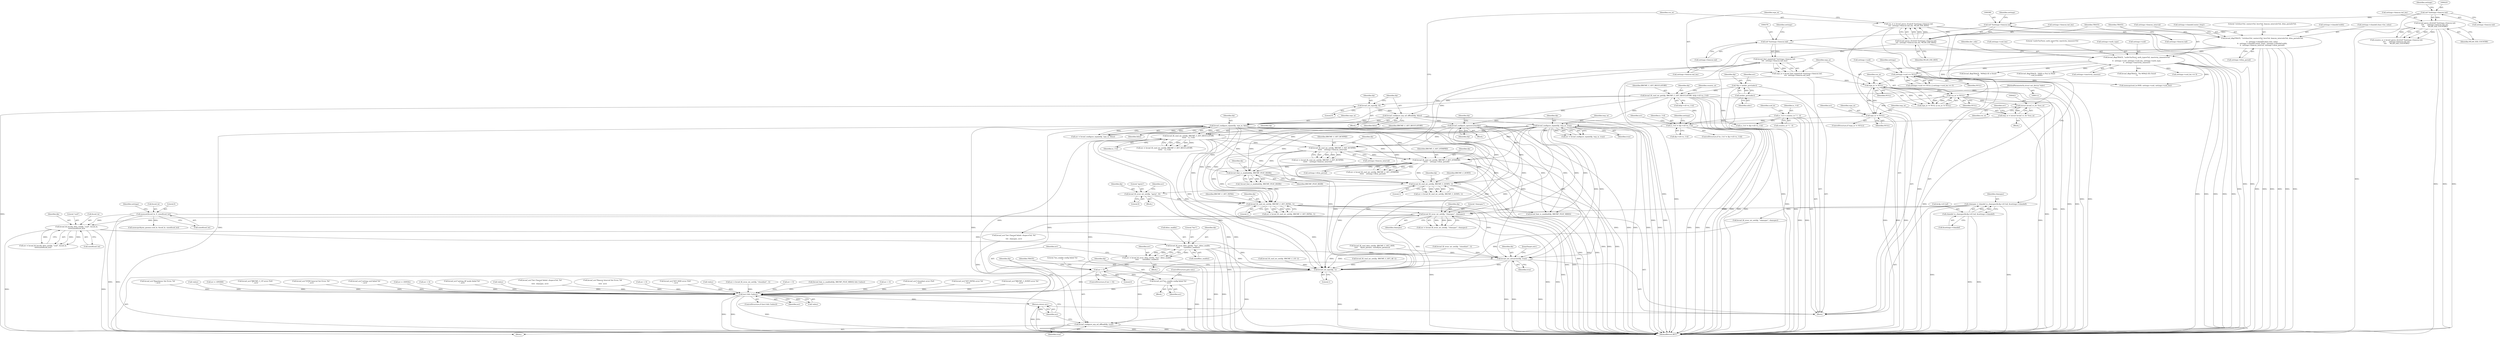 digraph "0_linux_ded89912156b1a47d940a0c954c43afbabd0c42c@pointer" {
"1000765" [label="(Call,brcmf_fil_iovar_data_set(ifp, \"bss\", &bss_enable,\n\t\t\t\t\t       sizeof(bss_enable)))"];
"1000733" [label="(Call,brcmf_fil_bsscfg_data_set(ifp, \"ssid\", &ssid_le,\n\t\t\t\t\t\tsizeof(ssid_le)))"];
"1000717" [label="(Call,brcmf_fil_iovar_int_set(ifp, \"chanspec\", chanspec))"];
"1000439" [label="(Call,brcmf_configure_opensecurity(ifp))"];
"1000212" [label="(Call,brcmf_fil_cmd_int_get(ifp, BRCMF_C_GET_REGULATORY, &ifp->vif->is_11d))"];
"1000124" [label="(Call,*ifp = netdev_priv(ndev))"];
"1000126" [label="(Call,netdev_priv(ndev))"];
"1000114" [label="(MethodParameterIn,struct net_device *ndev)"];
"1000353" [label="(Call,brcmf_configure_arp_nd_offload(ifp, false))"];
"1000350" [label="(Call,brcmf_set_mpc(ifp, 0))"];
"1000406" [label="(Call,brcmf_configure_wpaie(ifp, wpa_ie, false))"];
"1000400" [label="(Call,wpa_ie != NULL)"];
"1000389" [label="(Call,wpa_ie != NULL)"];
"1000372" [label="(Call,wpa_ie = brcmf_find_wpaie((u8 *)settings->beacon.tail,\n\t\t\t\t  settings->beacon.tail_len))"];
"1000374" [label="(Call,brcmf_find_wpaie((u8 *)settings->beacon.tail,\n\t\t\t\t  settings->beacon.tail_len))"];
"1000375" [label="(Call,(u8 *)settings->beacon.tail)"];
"1000359" [label="(Call,(u8 *)settings->beacon.tail)"];
"1000224" [label="(Call,(u8 *)settings->beacon.tail)"];
"1000358" [label="(Call,brcmf_parse_tlvs((u8 *)settings->beacon.tail,\n\t\t\t\t  settings->beacon.tail_len, WLAN_EID_RSN))"];
"1000223" [label="(Call,brcmf_parse_tlvs((u8 *)settings->beacon.tail,\n\t\t\t\t      settings->beacon.tail_len,\n\t\t\t\t      WLAN_EID_COUNTRY))"];
"1000251" [label="(Call,settings->ssid == NULL)"];
"1000181" [label="(Call,brcmf_dbg(TRACE, \"ssid=%s(%zu), auth_type=%d, inactivity_timeout=%d\n\",\n\t\t  settings->ssid, settings->ssid_len, settings->auth_type,\n\t\t  settings->inactivity_timeout))"];
"1000155" [label="(Call,brcmf_dbg(TRACE, \"ctrlchn=%d, center=%d, bw=%d, beacon_interval=%d, dtim_period=%d,\n\",\n\t\t  settings->chandef.chan->hw_value,\n\t\t  settings->chandef.center_freq1, settings->chandef.width,\n\t\t  settings->beacon_interval, settings->dtim_period))"];
"1000392" [label="(Call,rsn_ie != NULL)"];
"1000356" [label="(Call,rsn_ie = brcmf_parse_tlvs((u8 *)settings->beacon.tail,\n\t\t\t\t  settings->beacon.tail_len, WLAN_EID_RSN))"];
"1000425" [label="(Call,brcmf_configure_wpaie(ifp, tmp_ie, true))"];
"1000418" [label="(Call,tmp_ie = (struct brcmf_vs_tlv *)rsn_ie)"];
"1000420" [label="(Call,(struct brcmf_vs_tlv *)rsn_ie)"];
"1000558" [label="(Call,brcmf_fil_cmd_int_set(ifp, BRCMF_C_SET_INFRA, 1))"];
"1000552" [label="(Call,brcmf_fil_iovar_int_set(ifp, \"apsta\", 0))"];
"1000539" [label="(Call,brcmf_fil_cmd_int_set(ifp, BRCMF_C_DOWN, 1))"];
"1000464" [label="(Call,brcmf_fil_cmd_int_set(ifp, BRCMF_C_SET_REGULATORY,\n\t\t\t\t\t\t    is_11d))"];
"1000454" [label="(Call,is_11d != ifp->vif->is_11d)"];
"1000237" [label="(Call,is_11d = country_ie ? 1 : 0)"];
"1000533" [label="(Call,brcmf_feat_is_enabled(ifp, BRCMF_FEAT_RSDB))"];
"1000484" [label="(Call,brcmf_fil_cmd_int_set(ifp, BRCMF_C_SET_BCNPRD,\n\t\t\t\t\t\t    settings->beacon_interval))"];
"1000506" [label="(Call,brcmf_fil_cmd_int_set(ifp, BRCMF_C_SET_DTIMPRD,\n\t\t\t\t\t\t    settings->dtim_period))"];
"1000142" [label="(Call,chanspec = chandef_to_chanspec(&cfg->d11inf, &settings->chandef))"];
"1000144" [label="(Call,chandef_to_chanspec(&cfg->d11inf, &settings->chandef))"];
"1000243" [label="(Call,memset(&ssid_le, 0, sizeof(ssid_le)))"];
"1000763" [label="(Call,err = brcmf_fil_iovar_data_set(ifp, \"bss\", &bss_enable,\n\t\t\t\t\t       sizeof(bss_enable)))"];
"1000773" [label="(Call,err < 0)"];
"1000777" [label="(Call,brcmf_err(\"bss_enable config failed %d\n\", err))"];
"1000801" [label="(Call,(err) && (!mbss))"];
"1000812" [label="(Return,return err;)"];
"1000796" [label="(Call,brcmf_net_setcarrier(ifp, true))"];
"1000806" [label="(Call,brcmf_set_mpc(ifp, 1))"];
"1000809" [label="(Call,brcmf_configure_arp_nd_offload(ifp, true))"];
"1000224" [label="(Call,(u8 *)settings->beacon.tail)"];
"1000133" [label="(Identifier,err)"];
"1000465" [label="(Identifier,ifp)"];
"1000400" [label="(Call,wpa_ie != NULL)"];
"1000124" [label="(Call,*ifp = netdev_priv(ndev))"];
"1000388" [label="(Call,wpa_ie != NULL || rsn_ie != NULL)"];
"1000226" [label="(Call,settings->beacon.tail)"];
"1000359" [label="(Call,(u8 *)settings->beacon.tail)"];
"1000443" [label="(Identifier,ifp)"];
"1000420" [label="(Call,(struct brcmf_vs_tlv *)rsn_ie)"];
"1000507" [label="(Identifier,ifp)"];
"1000745" [label="(Call,brcmf_err(\"setting ssid failed %d\n\", err))"];
"1000252" [label="(Call,settings->ssid)"];
"1000463" [label="(Identifier,err)"];
"1000536" [label="(Block,)"];
"1000416" [label="(Block,)"];
"1000810" [label="(Identifier,ifp)"];
"1000768" [label="(Call,&bss_enable)"];
"1000406" [label="(Call,brcmf_configure_wpaie(ifp, wpa_ie, false))"];
"1000780" [label="(ControlStructure,goto exit;)"];
"1000399" [label="(ControlStructure,if (wpa_ie != NULL))"];
"1000806" [label="(Call,brcmf_set_mpc(ifp, 1))"];
"1000693" [label="(Call,err = brcmf_fil_iovar_int_set(ifp, \"closednet\", 1))"];
"1000484" [label="(Call,brcmf_fil_cmd_int_set(ifp, BRCMF_C_SET_BCNPRD,\n\t\t\t\t\t\t    settings->beacon_interval))"];
"1000552" [label="(Call,brcmf_fil_iovar_int_set(ifp, \"apsta\", 0))"];
"1000731" [label="(Call,err = brcmf_fil_bsscfg_data_set(ifp, \"ssid\", &ssid_le,\n\t\t\t\t\t\tsizeof(ssid_le)))"];
"1000357" [label="(Identifier,rsn_ie)"];
"1000567" [label="(Call,brcmf_err(\"SET INFRA error %d\n\", err))"];
"1000738" [label="(Call,sizeof(ssid_le))"];
"1000250" [label="(Call,settings->ssid == NULL || settings->ssid_len == 0)"];
"1000187" [label="(Call,settings->ssid_len)"];
"1000127" [label="(Identifier,ndev)"];
"1000183" [label="(Literal,\"ssid=%s(%zu), auth_type=%d, inactivity_timeout=%d\n\")"];
"1000805" [label="(Block,)"];
"1000428" [label="(Identifier,true)"];
"1000213" [label="(Identifier,ifp)"];
"1000375" [label="(Call,(u8 *)settings->beacon.tail)"];
"1000233" [label="(Identifier,settings)"];
"1000405" [label="(Identifier,err)"];
"1000782" [label="(Identifier,TRACE)"];
"1000548" [label="(Call,brcmf_err(\"BRCMF_C_DOWN error %d\n\", err))"];
"1000553" [label="(Identifier,ifp)"];
"1000473" [label="(Call,brcmf_err(\"Regulatory Set Error, %d\n\", err))"];
"1000736" [label="(Call,&ssid_le)"];
"1000371" [label="(Identifier,WLAN_EID_RSN)"];
"1000175" [label="(Call,settings->beacon_interval)"];
"1000624" [label="(Call,brcmf_fil_iovar_int_set(ifp, \"chanspec\", chanspec))"];
"1000456" [label="(Call,ifp->vif->is_11d)"];
"1000450" [label="(Call,!mbss)"];
"1000132" [label="(Call,err = -EPERM)"];
"1000355" [label="(Identifier,false)"];
"1000426" [label="(Identifier,ifp)"];
"1000506" [label="(Call,brcmf_fil_cmd_int_set(ifp, BRCMF_C_SET_DTIMPRD,\n\t\t\t\t\t\t    settings->dtim_period))"];
"1000404" [label="(Call,err = brcmf_configure_wpaie(ifp, wpa_ie, false))"];
"1000486" [label="(Identifier,BRCMF_C_SET_BCNPRD)"];
"1000181" [label="(Call,brcmf_dbg(TRACE, \"ssid=%s(%zu), auth_type=%d, inactivity_timeout=%d\n\",\n\t\t  settings->ssid, settings->ssid_len, settings->auth_type,\n\t\t  settings->inactivity_timeout))"];
"1000222" [label="(Identifier,country_ie)"];
"1000594" [label="(Call,brcmf_feat_is_enabled(ifp, BRCMF_FEAT_MBSS))"];
"1000246" [label="(Literal,0)"];
"1000423" [label="(Call,err = brcmf_configure_wpaie(ifp, tmp_ie, true))"];
"1000813" [label="(Identifier,err)"];
"1000165" [label="(Call,settings->chandef.center_freq1)"];
"1000560" [label="(Identifier,BRCMF_C_SET_INFRA)"];
"1000799" [label="(JumpTarget,exit:)"];
"1000116" [label="(Block,)"];
"1000361" [label="(Call,settings->beacon.tail)"];
"1000258" [label="(Identifier,settings)"];
"1000734" [label="(Identifier,ifp)"];
"1000649" [label="(Call,brcmf_err(\"BRCMF_C_UP error (%d)\n\", err))"];
"1000541" [label="(Identifier,BRCMF_C_DOWN)"];
"1000770" [label="(Call,sizeof(bss_enable))"];
"1000366" [label="(Call,settings->beacon.tail_len)"];
"1000517" [label="(Call,brcmf_err(\"DTIM Interval Set Error, %d\n\", err))"];
"1000542" [label="(Literal,1)"];
"1000811" [label="(Identifier,true)"];
"1000253" [label="(Identifier,settings)"];
"1000424" [label="(Identifier,err)"];
"1000212" [label="(Call,brcmf_fil_cmd_int_get(ifp, BRCMF_C_GET_REGULATORY, &ifp->vif->is_11d))"];
"1000726" [label="(Call,brcmf_err(\"Set Channel failed: chspec=%d, %d\n\",\n\t\t\t\t  chanspec, err))"];
"1000439" [label="(Call,brcmf_configure_opensecurity(ifp))"];
"1000537" [label="(Call,err = brcmf_fil_cmd_int_set(ifp, BRCMF_C_DOWN, 1))"];
"1000418" [label="(Call,tmp_ie = (struct brcmf_vs_tlv *)rsn_ie)"];
"1000485" [label="(Identifier,ifp)"];
"1000157" [label="(Literal,\"ctrlchn=%d, center=%d, bw=%d, beacon_interval=%d, dtim_period=%d,\n\")"];
"1000392" [label="(Call,rsn_ie != NULL)"];
"1000419" [label="(Identifier,tmp_ie)"];
"1000554" [label="(Literal,\"apsta\")"];
"1000144" [label="(Call,chandef_to_chanspec(&cfg->d11inf, &settings->chandef))"];
"1000715" [label="(Call,err = brcmf_fil_iovar_int_set(ifp, \"chanspec\", chanspec))"];
"1000672" [label="(Call,brcmf_fil_cmd_data_set(ifp, BRCMF_C_SET_SSID,\n\t\t\t\t\t     &join_params, sizeof(join_params)))"];
"1000555" [label="(Literal,0)"];
"1000382" [label="(Call,settings->beacon.tail_len)"];
"1000384" [label="(Identifier,settings)"];
"1000764" [label="(Identifier,err)"];
"1000352" [label="(Literal,0)"];
"1000733" [label="(Call,brcmf_fil_bsscfg_data_set(ifp, \"ssid\", &ssid_le,\n\t\t\t\t\t\tsizeof(ssid_le)))"];
"1000326" [label="(Call,memcpy(ssid_le.SSID, settings->ssid, settings->ssid_len))"];
"1000245" [label="(Identifier,ssid_le)"];
"1000774" [label="(Identifier,err)"];
"1000350" [label="(Call,brcmf_set_mpc(ifp, 0))"];
"1000396" [label="(Call,brcmf_dbg(TRACE, \"WPA(2) IE is found\n\"))"];
"1000561" [label="(Literal,1)"];
"1000779" [label="(Identifier,err)"];
"1000427" [label="(Identifier,tmp_ie)"];
"1000393" [label="(Identifier,rsn_ie)"];
"1000582" [label="(Call,err = -EINVAL)"];
"1000540" [label="(Identifier,ifp)"];
"1000143" [label="(Identifier,chanspec)"];
"1000190" [label="(Call,settings->auth_type)"];
"1000718" [label="(Identifier,ifp)"];
"1000532" [label="(Call,!brcmf_feat_is_enabled(ifp, BRCMF_FEAT_RSDB))"];
"1000440" [label="(Identifier,ifp)"];
"1000409" [label="(Identifier,false)"];
"1000803" [label="(Call,!mbss)"];
"1000455" [label="(Identifier,is_11d)"];
"1000114" [label="(MethodParameterIn,struct net_device *ndev)"];
"1000535" [label="(Identifier,BRCMF_FEAT_RSDB)"];
"1000719" [label="(Literal,\"chanspec\")"];
"1000777" [label="(Call,brcmf_err(\"bss_enable config failed %d\n\", err))"];
"1000184" [label="(Call,settings->ssid)"];
"1000411" [label="(Call,err < 0)"];
"1000558" [label="(Call,brcmf_fil_cmd_int_set(ifp, BRCMF_C_SET_INFRA, 1))"];
"1000435" [label="(Block,)"];
"1000155" [label="(Call,brcmf_dbg(TRACE, \"ctrlchn=%d, center=%d, bw=%d, beacon_interval=%d, dtim_period=%d,\n\",\n\t\t  settings->chandef.chan->hw_value,\n\t\t  settings->chandef.center_freq1, settings->chandef.width,\n\t\t  settings->beacon_interval, settings->dtim_period))"];
"1000809" [label="(Call,brcmf_configure_arp_nd_offload(ifp, true))"];
"1000557" [label="(Identifier,err)"];
"1000796" [label="(Call,brcmf_net_setcarrier(ifp, true))"];
"1000534" [label="(Identifier,ifp)"];
"1000142" [label="(Call,chanspec = chandef_to_chanspec(&cfg->d11inf, &settings->chandef))"];
"1000377" [label="(Call,settings->beacon.tail)"];
"1000695" [label="(Call,brcmf_fil_iovar_int_set(ifp, \"closednet\", 1))"];
"1000765" [label="(Call,brcmf_fil_iovar_data_set(ifp, \"bss\", &bss_enable,\n\t\t\t\t\t       sizeof(bss_enable)))"];
"1000814" [label="(MethodReturn,RET)"];
"1000197" [label="(Identifier,dev_role)"];
"1000126" [label="(Call,netdev_priv(ndev))"];
"1000773" [label="(Call,err < 0)"];
"1000374" [label="(Call,brcmf_find_wpaie((u8 *)settings->beacon.tail,\n\t\t\t\t  settings->beacon.tail_len))"];
"1000318" [label="(Call,brcmf_dbg(TRACE, \"SSID is (%s) in Head\n\", ssid_le.SSID))"];
"1000244" [label="(Call,&ssid_le)"];
"1000407" [label="(Identifier,ifp)"];
"1000170" [label="(Call,settings->chandef.width)"];
"1000614" [label="(Call,brcmf_err(\"setting AP mode failed %d\n\", err))"];
"1000808" [label="(Literal,1)"];
"1000351" [label="(Identifier,ifp)"];
"1000619" [label="(Call,!mbss)"];
"1000158" [label="(Call,settings->chandef.chan->hw_value)"];
"1000349" [label="(Block,)"];
"1000479" [label="(Identifier,settings)"];
"1000238" [label="(Identifier,is_11d)"];
"1000149" [label="(Call,&settings->chandef)"];
"1000539" [label="(Call,brcmf_fil_cmd_int_set(ifp, BRCMF_C_DOWN, 1))"];
"1000223" [label="(Call,brcmf_parse_tlvs((u8 *)settings->beacon.tail,\n\t\t\t\t      settings->beacon.tail_len,\n\t\t\t\t      WLAN_EID_COUNTRY))"];
"1000661" [label="(Call,memcpy(&join_params.ssid_le, &ssid_le, sizeof(ssid_le)))"];
"1000633" [label="(Call,brcmf_err(\"Set Channel failed: chspec=%d, %d\n\",\n\t\t\t\t\t  chanspec, err))"];
"1000574" [label="(Call,is_11d != ifp->vif->is_11d)"];
"1000767" [label="(Literal,\"bss\")"];
"1000401" [label="(Identifier,wpa_ie)"];
"1000467" [label="(Identifier,is_11d)"];
"1000495" [label="(Call,brcmf_err(\"Beacon Interval Set Error, %d\n\",\n\t\t\t\t\t  err))"];
"1000394" [label="(Identifier,NULL)"];
"1000563" [label="(Call,err < 0)"];
"1000193" [label="(Call,settings->inactivity_timeout)"];
"1000684" [label="(Call,brcmf_err(\"SET SSID error (%d)\n\", err))"];
"1000798" [label="(Identifier,true)"];
"1000391" [label="(Identifier,NULL)"];
"1000766" [label="(Identifier,ifp)"];
"1000347" [label="(Call,!mbss)"];
"1000605" [label="(Call,brcmf_fil_cmd_int_set(ifp, BRCMF_C_SET_AP, 1))"];
"1000255" [label="(Identifier,NULL)"];
"1000464" [label="(Call,brcmf_fil_cmd_int_set(ifp, BRCMF_C_SET_REGULATORY,\n\t\t\t\t\t\t    is_11d))"];
"1000156" [label="(Identifier,TRACE)"];
"1000239" [label="(Call,country_ie ? 1 : 0)"];
"1000801" [label="(Call,(err) && (!mbss))"];
"1000372" [label="(Call,wpa_ie = brcmf_find_wpaie((u8 *)settings->beacon.tail,\n\t\t\t\t  settings->beacon.tail_len))"];
"1000800" [label="(ControlStructure,if ((err) && (!mbss)))"];
"1000454" [label="(Call,is_11d != ifp->vif->is_11d)"];
"1000436" [label="(Call,brcmf_dbg(TRACE, \"No WPA(2) IEs found\n\"))"];
"1000389" [label="(Call,wpa_ie != NULL)"];
"1000368" [label="(Identifier,settings)"];
"1000509" [label="(Call,settings->dtim_period)"];
"1000390" [label="(Identifier,wpa_ie)"];
"1000714" [label="(Block,)"];
"1000125" [label="(Identifier,ifp)"];
"1000807" [label="(Identifier,ifp)"];
"1000247" [label="(Call,sizeof(ssid_le))"];
"1000354" [label="(Identifier,ifp)"];
"1000182" [label="(Identifier,TRACE)"];
"1000640" [label="(Call,brcmf_fil_cmd_int_set(ifp, BRCMF_C_UP, 1))"];
"1000776" [label="(Block,)"];
"1000251" [label="(Call,settings->ssid == NULL)"];
"1000508" [label="(Identifier,BRCMF_C_SET_DTIMPRD)"];
"1000256" [label="(Call,settings->ssid_len == 0)"];
"1000453" [label="(ControlStructure,if (is_11d != ifp->vif->is_11d))"];
"1000145" [label="(Call,&cfg->d11inf)"];
"1000408" [label="(Identifier,wpa_ie)"];
"1000214" [label="(Identifier,BRCMF_C_GET_REGULATORY)"];
"1000178" [label="(Call,settings->dtim_period)"];
"1000402" [label="(Identifier,NULL)"];
"1000559" [label="(Identifier,ifp)"];
"1000735" [label="(Literal,\"ssid\")"];
"1000236" [label="(Identifier,WLAN_EID_COUNTRY)"];
"1000680" [label="(Call,err < 0)"];
"1000487" [label="(Call,settings->beacon_interval)"];
"1000466" [label="(Identifier,BRCMF_C_SET_REGULATORY)"];
"1000593" [label="(Call,(brcmf_feat_is_enabled(ifp, BRCMF_FEAT_MBSS)) && (!mbss))"];
"1000775" [label="(Literal,0)"];
"1000717" [label="(Call,brcmf_fil_iovar_int_set(ifp, \"chanspec\", chanspec))"];
"1000356" [label="(Call,rsn_ie = brcmf_parse_tlvs((u8 *)settings->beacon.tail,\n\t\t\t\t  settings->beacon.tail_len, WLAN_EID_RSN))"];
"1000358" [label="(Call,brcmf_parse_tlvs((u8 *)settings->beacon.tail,\n\t\t\t\t  settings->beacon.tail_len, WLAN_EID_RSN))"];
"1000812" [label="(Return,return err;)"];
"1000425" [label="(Call,brcmf_configure_wpaie(ifp, tmp_ie, true))"];
"1000221" [label="(Call,country_ie = brcmf_parse_tlvs((u8 *)settings->beacon.tail,\n\t\t\t\t      settings->beacon.tail_len,\n\t\t\t\t      WLAN_EID_COUNTRY))"];
"1000231" [label="(Call,settings->beacon.tail_len)"];
"1000373" [label="(Identifier,wpa_ie)"];
"1000215" [label="(Call,&ifp->vif->is_11d)"];
"1000237" [label="(Call,is_11d = country_ie ? 1 : 0)"];
"1000763" [label="(Call,err = brcmf_fil_iovar_data_set(ifp, \"bss\", &bss_enable,\n\t\t\t\t\t       sizeof(bss_enable)))"];
"1000772" [label="(ControlStructure,if (err < 0))"];
"1000482" [label="(Call,err = brcmf_fil_cmd_int_set(ifp, BRCMF_C_SET_BCNPRD,\n\t\t\t\t\t\t    settings->beacon_interval))"];
"1000802" [label="(Identifier,err)"];
"1000556" [label="(Call,err = brcmf_fil_cmd_int_set(ifp, BRCMF_C_SET_INFRA, 1))"];
"1000243" [label="(Call,memset(&ssid_le, 0, sizeof(ssid_le)))"];
"1000430" [label="(Call,err < 0)"];
"1000504" [label="(Call,err = brcmf_fil_cmd_int_set(ifp, BRCMF_C_SET_DTIMPRD,\n\t\t\t\t\t\t    settings->dtim_period))"];
"1000702" [label="(Call,brcmf_err(\"closednet error (%d)\n\", err))"];
"1000720" [label="(Identifier,chanspec)"];
"1000422" [label="(Identifier,rsn_ie)"];
"1000353" [label="(Call,brcmf_configure_arp_nd_offload(ifp, false))"];
"1000462" [label="(Call,err = brcmf_fil_cmd_int_set(ifp, BRCMF_C_SET_REGULATORY,\n\t\t\t\t\t\t    is_11d))"];
"1000778" [label="(Literal,\"bss_enable config failed %d\n\")"];
"1000797" [label="(Identifier,ifp)"];
"1000533" [label="(Call,brcmf_feat_is_enabled(ifp, BRCMF_FEAT_RSDB))"];
"1000765" -> "1000763"  [label="AST: "];
"1000765" -> "1000770"  [label="CFG: "];
"1000766" -> "1000765"  [label="AST: "];
"1000767" -> "1000765"  [label="AST: "];
"1000768" -> "1000765"  [label="AST: "];
"1000770" -> "1000765"  [label="AST: "];
"1000763" -> "1000765"  [label="CFG: "];
"1000765" -> "1000814"  [label="DDG: "];
"1000765" -> "1000814"  [label="DDG: "];
"1000765" -> "1000763"  [label="DDG: "];
"1000765" -> "1000763"  [label="DDG: "];
"1000765" -> "1000763"  [label="DDG: "];
"1000733" -> "1000765"  [label="DDG: "];
"1000765" -> "1000796"  [label="DDG: "];
"1000765" -> "1000806"  [label="DDG: "];
"1000733" -> "1000731"  [label="AST: "];
"1000733" -> "1000738"  [label="CFG: "];
"1000734" -> "1000733"  [label="AST: "];
"1000735" -> "1000733"  [label="AST: "];
"1000736" -> "1000733"  [label="AST: "];
"1000738" -> "1000733"  [label="AST: "];
"1000731" -> "1000733"  [label="CFG: "];
"1000733" -> "1000814"  [label="DDG: "];
"1000733" -> "1000814"  [label="DDG: "];
"1000733" -> "1000731"  [label="DDG: "];
"1000733" -> "1000731"  [label="DDG: "];
"1000733" -> "1000731"  [label="DDG: "];
"1000717" -> "1000733"  [label="DDG: "];
"1000243" -> "1000733"  [label="DDG: "];
"1000733" -> "1000806"  [label="DDG: "];
"1000717" -> "1000715"  [label="AST: "];
"1000717" -> "1000720"  [label="CFG: "];
"1000718" -> "1000717"  [label="AST: "];
"1000719" -> "1000717"  [label="AST: "];
"1000720" -> "1000717"  [label="AST: "];
"1000715" -> "1000717"  [label="CFG: "];
"1000717" -> "1000814"  [label="DDG: "];
"1000717" -> "1000814"  [label="DDG: "];
"1000717" -> "1000715"  [label="DDG: "];
"1000717" -> "1000715"  [label="DDG: "];
"1000717" -> "1000715"  [label="DDG: "];
"1000439" -> "1000717"  [label="DDG: "];
"1000406" -> "1000717"  [label="DDG: "];
"1000425" -> "1000717"  [label="DDG: "];
"1000558" -> "1000717"  [label="DDG: "];
"1000142" -> "1000717"  [label="DDG: "];
"1000717" -> "1000726"  [label="DDG: "];
"1000717" -> "1000806"  [label="DDG: "];
"1000439" -> "1000435"  [label="AST: "];
"1000439" -> "1000440"  [label="CFG: "];
"1000440" -> "1000439"  [label="AST: "];
"1000443" -> "1000439"  [label="CFG: "];
"1000439" -> "1000814"  [label="DDG: "];
"1000439" -> "1000814"  [label="DDG: "];
"1000212" -> "1000439"  [label="DDG: "];
"1000353" -> "1000439"  [label="DDG: "];
"1000439" -> "1000464"  [label="DDG: "];
"1000439" -> "1000484"  [label="DDG: "];
"1000439" -> "1000506"  [label="DDG: "];
"1000439" -> "1000533"  [label="DDG: "];
"1000439" -> "1000539"  [label="DDG: "];
"1000439" -> "1000558"  [label="DDG: "];
"1000439" -> "1000594"  [label="DDG: "];
"1000439" -> "1000796"  [label="DDG: "];
"1000439" -> "1000806"  [label="DDG: "];
"1000212" -> "1000116"  [label="AST: "];
"1000212" -> "1000215"  [label="CFG: "];
"1000213" -> "1000212"  [label="AST: "];
"1000214" -> "1000212"  [label="AST: "];
"1000215" -> "1000212"  [label="AST: "];
"1000222" -> "1000212"  [label="CFG: "];
"1000212" -> "1000814"  [label="DDG: "];
"1000212" -> "1000814"  [label="DDG: "];
"1000212" -> "1000814"  [label="DDG: "];
"1000212" -> "1000814"  [label="DDG: "];
"1000124" -> "1000212"  [label="DDG: "];
"1000212" -> "1000350"  [label="DDG: "];
"1000212" -> "1000406"  [label="DDG: "];
"1000212" -> "1000425"  [label="DDG: "];
"1000212" -> "1000454"  [label="DDG: "];
"1000212" -> "1000574"  [label="DDG: "];
"1000124" -> "1000116"  [label="AST: "];
"1000124" -> "1000126"  [label="CFG: "];
"1000125" -> "1000124"  [label="AST: "];
"1000126" -> "1000124"  [label="AST: "];
"1000133" -> "1000124"  [label="CFG: "];
"1000124" -> "1000814"  [label="DDG: "];
"1000126" -> "1000124"  [label="DDG: "];
"1000126" -> "1000127"  [label="CFG: "];
"1000127" -> "1000126"  [label="AST: "];
"1000126" -> "1000814"  [label="DDG: "];
"1000114" -> "1000126"  [label="DDG: "];
"1000114" -> "1000112"  [label="AST: "];
"1000114" -> "1000814"  [label="DDG: "];
"1000353" -> "1000349"  [label="AST: "];
"1000353" -> "1000355"  [label="CFG: "];
"1000354" -> "1000353"  [label="AST: "];
"1000355" -> "1000353"  [label="AST: "];
"1000357" -> "1000353"  [label="CFG: "];
"1000353" -> "1000814"  [label="DDG: "];
"1000353" -> "1000814"  [label="DDG: "];
"1000350" -> "1000353"  [label="DDG: "];
"1000353" -> "1000406"  [label="DDG: "];
"1000353" -> "1000406"  [label="DDG: "];
"1000353" -> "1000425"  [label="DDG: "];
"1000350" -> "1000349"  [label="AST: "];
"1000350" -> "1000352"  [label="CFG: "];
"1000351" -> "1000350"  [label="AST: "];
"1000352" -> "1000350"  [label="AST: "];
"1000354" -> "1000350"  [label="CFG: "];
"1000350" -> "1000814"  [label="DDG: "];
"1000406" -> "1000404"  [label="AST: "];
"1000406" -> "1000409"  [label="CFG: "];
"1000407" -> "1000406"  [label="AST: "];
"1000408" -> "1000406"  [label="AST: "];
"1000409" -> "1000406"  [label="AST: "];
"1000404" -> "1000406"  [label="CFG: "];
"1000406" -> "1000814"  [label="DDG: "];
"1000406" -> "1000814"  [label="DDG: "];
"1000406" -> "1000814"  [label="DDG: "];
"1000406" -> "1000404"  [label="DDG: "];
"1000406" -> "1000404"  [label="DDG: "];
"1000406" -> "1000404"  [label="DDG: "];
"1000400" -> "1000406"  [label="DDG: "];
"1000406" -> "1000464"  [label="DDG: "];
"1000406" -> "1000484"  [label="DDG: "];
"1000406" -> "1000506"  [label="DDG: "];
"1000406" -> "1000533"  [label="DDG: "];
"1000406" -> "1000539"  [label="DDG: "];
"1000406" -> "1000558"  [label="DDG: "];
"1000406" -> "1000594"  [label="DDG: "];
"1000406" -> "1000796"  [label="DDG: "];
"1000406" -> "1000806"  [label="DDG: "];
"1000400" -> "1000399"  [label="AST: "];
"1000400" -> "1000402"  [label="CFG: "];
"1000401" -> "1000400"  [label="AST: "];
"1000402" -> "1000400"  [label="AST: "];
"1000405" -> "1000400"  [label="CFG: "];
"1000419" -> "1000400"  [label="CFG: "];
"1000400" -> "1000814"  [label="DDG: "];
"1000400" -> "1000814"  [label="DDG: "];
"1000400" -> "1000814"  [label="DDG: "];
"1000389" -> "1000400"  [label="DDG: "];
"1000389" -> "1000400"  [label="DDG: "];
"1000392" -> "1000400"  [label="DDG: "];
"1000389" -> "1000388"  [label="AST: "];
"1000389" -> "1000391"  [label="CFG: "];
"1000390" -> "1000389"  [label="AST: "];
"1000391" -> "1000389"  [label="AST: "];
"1000393" -> "1000389"  [label="CFG: "];
"1000388" -> "1000389"  [label="CFG: "];
"1000389" -> "1000814"  [label="DDG: "];
"1000389" -> "1000814"  [label="DDG: "];
"1000389" -> "1000388"  [label="DDG: "];
"1000389" -> "1000388"  [label="DDG: "];
"1000372" -> "1000389"  [label="DDG: "];
"1000251" -> "1000389"  [label="DDG: "];
"1000389" -> "1000392"  [label="DDG: "];
"1000372" -> "1000116"  [label="AST: "];
"1000372" -> "1000374"  [label="CFG: "];
"1000373" -> "1000372"  [label="AST: "];
"1000374" -> "1000372"  [label="AST: "];
"1000390" -> "1000372"  [label="CFG: "];
"1000372" -> "1000814"  [label="DDG: "];
"1000374" -> "1000372"  [label="DDG: "];
"1000374" -> "1000372"  [label="DDG: "];
"1000374" -> "1000382"  [label="CFG: "];
"1000375" -> "1000374"  [label="AST: "];
"1000382" -> "1000374"  [label="AST: "];
"1000374" -> "1000814"  [label="DDG: "];
"1000374" -> "1000814"  [label="DDG: "];
"1000375" -> "1000374"  [label="DDG: "];
"1000358" -> "1000374"  [label="DDG: "];
"1000375" -> "1000377"  [label="CFG: "];
"1000376" -> "1000375"  [label="AST: "];
"1000377" -> "1000375"  [label="AST: "];
"1000384" -> "1000375"  [label="CFG: "];
"1000375" -> "1000814"  [label="DDG: "];
"1000359" -> "1000375"  [label="DDG: "];
"1000359" -> "1000358"  [label="AST: "];
"1000359" -> "1000361"  [label="CFG: "];
"1000360" -> "1000359"  [label="AST: "];
"1000361" -> "1000359"  [label="AST: "];
"1000368" -> "1000359"  [label="CFG: "];
"1000359" -> "1000358"  [label="DDG: "];
"1000224" -> "1000359"  [label="DDG: "];
"1000224" -> "1000223"  [label="AST: "];
"1000224" -> "1000226"  [label="CFG: "];
"1000225" -> "1000224"  [label="AST: "];
"1000226" -> "1000224"  [label="AST: "];
"1000233" -> "1000224"  [label="CFG: "];
"1000224" -> "1000814"  [label="DDG: "];
"1000224" -> "1000223"  [label="DDG: "];
"1000358" -> "1000356"  [label="AST: "];
"1000358" -> "1000371"  [label="CFG: "];
"1000366" -> "1000358"  [label="AST: "];
"1000371" -> "1000358"  [label="AST: "];
"1000356" -> "1000358"  [label="CFG: "];
"1000358" -> "1000814"  [label="DDG: "];
"1000358" -> "1000356"  [label="DDG: "];
"1000358" -> "1000356"  [label="DDG: "];
"1000358" -> "1000356"  [label="DDG: "];
"1000223" -> "1000358"  [label="DDG: "];
"1000223" -> "1000221"  [label="AST: "];
"1000223" -> "1000236"  [label="CFG: "];
"1000231" -> "1000223"  [label="AST: "];
"1000236" -> "1000223"  [label="AST: "];
"1000221" -> "1000223"  [label="CFG: "];
"1000223" -> "1000814"  [label="DDG: "];
"1000223" -> "1000814"  [label="DDG: "];
"1000223" -> "1000814"  [label="DDG: "];
"1000223" -> "1000221"  [label="DDG: "];
"1000223" -> "1000221"  [label="DDG: "];
"1000223" -> "1000221"  [label="DDG: "];
"1000251" -> "1000250"  [label="AST: "];
"1000251" -> "1000255"  [label="CFG: "];
"1000252" -> "1000251"  [label="AST: "];
"1000255" -> "1000251"  [label="AST: "];
"1000258" -> "1000251"  [label="CFG: "];
"1000250" -> "1000251"  [label="CFG: "];
"1000251" -> "1000814"  [label="DDG: "];
"1000251" -> "1000814"  [label="DDG: "];
"1000251" -> "1000250"  [label="DDG: "];
"1000251" -> "1000250"  [label="DDG: "];
"1000181" -> "1000251"  [label="DDG: "];
"1000251" -> "1000326"  [label="DDG: "];
"1000181" -> "1000116"  [label="AST: "];
"1000181" -> "1000193"  [label="CFG: "];
"1000182" -> "1000181"  [label="AST: "];
"1000183" -> "1000181"  [label="AST: "];
"1000184" -> "1000181"  [label="AST: "];
"1000187" -> "1000181"  [label="AST: "];
"1000190" -> "1000181"  [label="AST: "];
"1000193" -> "1000181"  [label="AST: "];
"1000197" -> "1000181"  [label="CFG: "];
"1000181" -> "1000814"  [label="DDG: "];
"1000181" -> "1000814"  [label="DDG: "];
"1000181" -> "1000814"  [label="DDG: "];
"1000181" -> "1000814"  [label="DDG: "];
"1000181" -> "1000814"  [label="DDG: "];
"1000155" -> "1000181"  [label="DDG: "];
"1000181" -> "1000256"  [label="DDG: "];
"1000181" -> "1000318"  [label="DDG: "];
"1000181" -> "1000326"  [label="DDG: "];
"1000181" -> "1000396"  [label="DDG: "];
"1000181" -> "1000436"  [label="DDG: "];
"1000155" -> "1000116"  [label="AST: "];
"1000155" -> "1000178"  [label="CFG: "];
"1000156" -> "1000155"  [label="AST: "];
"1000157" -> "1000155"  [label="AST: "];
"1000158" -> "1000155"  [label="AST: "];
"1000165" -> "1000155"  [label="AST: "];
"1000170" -> "1000155"  [label="AST: "];
"1000175" -> "1000155"  [label="AST: "];
"1000178" -> "1000155"  [label="AST: "];
"1000182" -> "1000155"  [label="CFG: "];
"1000155" -> "1000814"  [label="DDG: "];
"1000155" -> "1000814"  [label="DDG: "];
"1000155" -> "1000814"  [label="DDG: "];
"1000155" -> "1000814"  [label="DDG: "];
"1000155" -> "1000814"  [label="DDG: "];
"1000155" -> "1000814"  [label="DDG: "];
"1000155" -> "1000484"  [label="DDG: "];
"1000155" -> "1000506"  [label="DDG: "];
"1000392" -> "1000388"  [label="AST: "];
"1000392" -> "1000394"  [label="CFG: "];
"1000393" -> "1000392"  [label="AST: "];
"1000394" -> "1000392"  [label="AST: "];
"1000388" -> "1000392"  [label="CFG: "];
"1000392" -> "1000814"  [label="DDG: "];
"1000392" -> "1000814"  [label="DDG: "];
"1000392" -> "1000388"  [label="DDG: "];
"1000392" -> "1000388"  [label="DDG: "];
"1000356" -> "1000392"  [label="DDG: "];
"1000392" -> "1000420"  [label="DDG: "];
"1000356" -> "1000116"  [label="AST: "];
"1000357" -> "1000356"  [label="AST: "];
"1000373" -> "1000356"  [label="CFG: "];
"1000356" -> "1000814"  [label="DDG: "];
"1000356" -> "1000814"  [label="DDG: "];
"1000356" -> "1000420"  [label="DDG: "];
"1000425" -> "1000423"  [label="AST: "];
"1000425" -> "1000428"  [label="CFG: "];
"1000426" -> "1000425"  [label="AST: "];
"1000427" -> "1000425"  [label="AST: "];
"1000428" -> "1000425"  [label="AST: "];
"1000423" -> "1000425"  [label="CFG: "];
"1000425" -> "1000814"  [label="DDG: "];
"1000425" -> "1000814"  [label="DDG: "];
"1000425" -> "1000814"  [label="DDG: "];
"1000425" -> "1000423"  [label="DDG: "];
"1000425" -> "1000423"  [label="DDG: "];
"1000425" -> "1000423"  [label="DDG: "];
"1000418" -> "1000425"  [label="DDG: "];
"1000425" -> "1000464"  [label="DDG: "];
"1000425" -> "1000484"  [label="DDG: "];
"1000425" -> "1000506"  [label="DDG: "];
"1000425" -> "1000533"  [label="DDG: "];
"1000425" -> "1000539"  [label="DDG: "];
"1000425" -> "1000558"  [label="DDG: "];
"1000425" -> "1000594"  [label="DDG: "];
"1000425" -> "1000796"  [label="DDG: "];
"1000425" -> "1000796"  [label="DDG: "];
"1000425" -> "1000806"  [label="DDG: "];
"1000425" -> "1000809"  [label="DDG: "];
"1000418" -> "1000416"  [label="AST: "];
"1000418" -> "1000420"  [label="CFG: "];
"1000419" -> "1000418"  [label="AST: "];
"1000420" -> "1000418"  [label="AST: "];
"1000424" -> "1000418"  [label="CFG: "];
"1000418" -> "1000814"  [label="DDG: "];
"1000420" -> "1000418"  [label="DDG: "];
"1000420" -> "1000422"  [label="CFG: "];
"1000421" -> "1000420"  [label="AST: "];
"1000422" -> "1000420"  [label="AST: "];
"1000420" -> "1000814"  [label="DDG: "];
"1000558" -> "1000556"  [label="AST: "];
"1000558" -> "1000561"  [label="CFG: "];
"1000559" -> "1000558"  [label="AST: "];
"1000560" -> "1000558"  [label="AST: "];
"1000561" -> "1000558"  [label="AST: "];
"1000556" -> "1000558"  [label="CFG: "];
"1000558" -> "1000814"  [label="DDG: "];
"1000558" -> "1000814"  [label="DDG: "];
"1000558" -> "1000556"  [label="DDG: "];
"1000558" -> "1000556"  [label="DDG: "];
"1000558" -> "1000556"  [label="DDG: "];
"1000552" -> "1000558"  [label="DDG: "];
"1000464" -> "1000558"  [label="DDG: "];
"1000533" -> "1000558"  [label="DDG: "];
"1000484" -> "1000558"  [label="DDG: "];
"1000506" -> "1000558"  [label="DDG: "];
"1000558" -> "1000594"  [label="DDG: "];
"1000558" -> "1000796"  [label="DDG: "];
"1000558" -> "1000806"  [label="DDG: "];
"1000552" -> "1000536"  [label="AST: "];
"1000552" -> "1000555"  [label="CFG: "];
"1000553" -> "1000552"  [label="AST: "];
"1000554" -> "1000552"  [label="AST: "];
"1000555" -> "1000552"  [label="AST: "];
"1000557" -> "1000552"  [label="CFG: "];
"1000552" -> "1000814"  [label="DDG: "];
"1000539" -> "1000552"  [label="DDG: "];
"1000539" -> "1000537"  [label="AST: "];
"1000539" -> "1000542"  [label="CFG: "];
"1000540" -> "1000539"  [label="AST: "];
"1000541" -> "1000539"  [label="AST: "];
"1000542" -> "1000539"  [label="AST: "];
"1000537" -> "1000539"  [label="CFG: "];
"1000539" -> "1000814"  [label="DDG: "];
"1000539" -> "1000814"  [label="DDG: "];
"1000539" -> "1000537"  [label="DDG: "];
"1000539" -> "1000537"  [label="DDG: "];
"1000539" -> "1000537"  [label="DDG: "];
"1000464" -> "1000539"  [label="DDG: "];
"1000533" -> "1000539"  [label="DDG: "];
"1000484" -> "1000539"  [label="DDG: "];
"1000506" -> "1000539"  [label="DDG: "];
"1000539" -> "1000806"  [label="DDG: "];
"1000464" -> "1000462"  [label="AST: "];
"1000464" -> "1000467"  [label="CFG: "];
"1000465" -> "1000464"  [label="AST: "];
"1000466" -> "1000464"  [label="AST: "];
"1000467" -> "1000464"  [label="AST: "];
"1000462" -> "1000464"  [label="CFG: "];
"1000464" -> "1000814"  [label="DDG: "];
"1000464" -> "1000814"  [label="DDG: "];
"1000464" -> "1000814"  [label="DDG: "];
"1000464" -> "1000462"  [label="DDG: "];
"1000464" -> "1000462"  [label="DDG: "];
"1000464" -> "1000462"  [label="DDG: "];
"1000454" -> "1000464"  [label="DDG: "];
"1000464" -> "1000484"  [label="DDG: "];
"1000464" -> "1000506"  [label="DDG: "];
"1000464" -> "1000533"  [label="DDG: "];
"1000464" -> "1000806"  [label="DDG: "];
"1000454" -> "1000453"  [label="AST: "];
"1000454" -> "1000456"  [label="CFG: "];
"1000455" -> "1000454"  [label="AST: "];
"1000456" -> "1000454"  [label="AST: "];
"1000463" -> "1000454"  [label="CFG: "];
"1000479" -> "1000454"  [label="CFG: "];
"1000454" -> "1000814"  [label="DDG: "];
"1000454" -> "1000814"  [label="DDG: "];
"1000454" -> "1000814"  [label="DDG: "];
"1000237" -> "1000454"  [label="DDG: "];
"1000237" -> "1000116"  [label="AST: "];
"1000237" -> "1000239"  [label="CFG: "];
"1000238" -> "1000237"  [label="AST: "];
"1000239" -> "1000237"  [label="AST: "];
"1000245" -> "1000237"  [label="CFG: "];
"1000237" -> "1000814"  [label="DDG: "];
"1000237" -> "1000814"  [label="DDG: "];
"1000237" -> "1000574"  [label="DDG: "];
"1000533" -> "1000532"  [label="AST: "];
"1000533" -> "1000535"  [label="CFG: "];
"1000534" -> "1000533"  [label="AST: "];
"1000535" -> "1000533"  [label="AST: "];
"1000532" -> "1000533"  [label="CFG: "];
"1000533" -> "1000814"  [label="DDG: "];
"1000533" -> "1000532"  [label="DDG: "];
"1000533" -> "1000532"  [label="DDG: "];
"1000484" -> "1000533"  [label="DDG: "];
"1000506" -> "1000533"  [label="DDG: "];
"1000484" -> "1000482"  [label="AST: "];
"1000484" -> "1000487"  [label="CFG: "];
"1000485" -> "1000484"  [label="AST: "];
"1000486" -> "1000484"  [label="AST: "];
"1000487" -> "1000484"  [label="AST: "];
"1000482" -> "1000484"  [label="CFG: "];
"1000484" -> "1000814"  [label="DDG: "];
"1000484" -> "1000814"  [label="DDG: "];
"1000484" -> "1000814"  [label="DDG: "];
"1000484" -> "1000482"  [label="DDG: "];
"1000484" -> "1000482"  [label="DDG: "];
"1000484" -> "1000482"  [label="DDG: "];
"1000484" -> "1000506"  [label="DDG: "];
"1000484" -> "1000806"  [label="DDG: "];
"1000506" -> "1000504"  [label="AST: "];
"1000506" -> "1000509"  [label="CFG: "];
"1000507" -> "1000506"  [label="AST: "];
"1000508" -> "1000506"  [label="AST: "];
"1000509" -> "1000506"  [label="AST: "];
"1000504" -> "1000506"  [label="CFG: "];
"1000506" -> "1000814"  [label="DDG: "];
"1000506" -> "1000814"  [label="DDG: "];
"1000506" -> "1000814"  [label="DDG: "];
"1000506" -> "1000504"  [label="DDG: "];
"1000506" -> "1000504"  [label="DDG: "];
"1000506" -> "1000504"  [label="DDG: "];
"1000506" -> "1000806"  [label="DDG: "];
"1000142" -> "1000116"  [label="AST: "];
"1000142" -> "1000144"  [label="CFG: "];
"1000143" -> "1000142"  [label="AST: "];
"1000144" -> "1000142"  [label="AST: "];
"1000156" -> "1000142"  [label="CFG: "];
"1000142" -> "1000814"  [label="DDG: "];
"1000142" -> "1000814"  [label="DDG: "];
"1000144" -> "1000142"  [label="DDG: "];
"1000144" -> "1000142"  [label="DDG: "];
"1000142" -> "1000624"  [label="DDG: "];
"1000144" -> "1000149"  [label="CFG: "];
"1000145" -> "1000144"  [label="AST: "];
"1000149" -> "1000144"  [label="AST: "];
"1000144" -> "1000814"  [label="DDG: "];
"1000144" -> "1000814"  [label="DDG: "];
"1000243" -> "1000116"  [label="AST: "];
"1000243" -> "1000247"  [label="CFG: "];
"1000244" -> "1000243"  [label="AST: "];
"1000246" -> "1000243"  [label="AST: "];
"1000247" -> "1000243"  [label="AST: "];
"1000253" -> "1000243"  [label="CFG: "];
"1000243" -> "1000814"  [label="DDG: "];
"1000243" -> "1000814"  [label="DDG: "];
"1000243" -> "1000661"  [label="DDG: "];
"1000763" -> "1000714"  [label="AST: "];
"1000764" -> "1000763"  [label="AST: "];
"1000774" -> "1000763"  [label="CFG: "];
"1000763" -> "1000814"  [label="DDG: "];
"1000763" -> "1000773"  [label="DDG: "];
"1000773" -> "1000772"  [label="AST: "];
"1000773" -> "1000775"  [label="CFG: "];
"1000774" -> "1000773"  [label="AST: "];
"1000775" -> "1000773"  [label="AST: "];
"1000778" -> "1000773"  [label="CFG: "];
"1000782" -> "1000773"  [label="CFG: "];
"1000773" -> "1000814"  [label="DDG: "];
"1000773" -> "1000777"  [label="DDG: "];
"1000773" -> "1000801"  [label="DDG: "];
"1000777" -> "1000776"  [label="AST: "];
"1000777" -> "1000779"  [label="CFG: "];
"1000778" -> "1000777"  [label="AST: "];
"1000779" -> "1000777"  [label="AST: "];
"1000780" -> "1000777"  [label="CFG: "];
"1000777" -> "1000814"  [label="DDG: "];
"1000777" -> "1000801"  [label="DDG: "];
"1000801" -> "1000800"  [label="AST: "];
"1000801" -> "1000802"  [label="CFG: "];
"1000801" -> "1000803"  [label="CFG: "];
"1000802" -> "1000801"  [label="AST: "];
"1000803" -> "1000801"  [label="AST: "];
"1000807" -> "1000801"  [label="CFG: "];
"1000813" -> "1000801"  [label="CFG: "];
"1000801" -> "1000814"  [label="DDG: "];
"1000801" -> "1000814"  [label="DDG: "];
"1000801" -> "1000814"  [label="DDG: "];
"1000548" -> "1000801"  [label="DDG: "];
"1000680" -> "1000801"  [label="DDG: "];
"1000649" -> "1000801"  [label="DDG: "];
"1000567" -> "1000801"  [label="DDG: "];
"1000614" -> "1000801"  [label="DDG: "];
"1000473" -> "1000801"  [label="DDG: "];
"1000430" -> "1000801"  [label="DDG: "];
"1000684" -> "1000801"  [label="DDG: "];
"1000702" -> "1000801"  [label="DDG: "];
"1000411" -> "1000801"  [label="DDG: "];
"1000582" -> "1000801"  [label="DDG: "];
"1000726" -> "1000801"  [label="DDG: "];
"1000745" -> "1000801"  [label="DDG: "];
"1000495" -> "1000801"  [label="DDG: "];
"1000517" -> "1000801"  [label="DDG: "];
"1000132" -> "1000801"  [label="DDG: "];
"1000563" -> "1000801"  [label="DDG: "];
"1000693" -> "1000801"  [label="DDG: "];
"1000633" -> "1000801"  [label="DDG: "];
"1000803" -> "1000801"  [label="DDG: "];
"1000593" -> "1000801"  [label="DDG: "];
"1000450" -> "1000801"  [label="DDG: "];
"1000347" -> "1000801"  [label="DDG: "];
"1000619" -> "1000801"  [label="DDG: "];
"1000801" -> "1000812"  [label="DDG: "];
"1000812" -> "1000116"  [label="AST: "];
"1000812" -> "1000813"  [label="CFG: "];
"1000813" -> "1000812"  [label="AST: "];
"1000814" -> "1000812"  [label="CFG: "];
"1000812" -> "1000814"  [label="DDG: "];
"1000813" -> "1000812"  [label="DDG: "];
"1000796" -> "1000116"  [label="AST: "];
"1000796" -> "1000798"  [label="CFG: "];
"1000797" -> "1000796"  [label="AST: "];
"1000798" -> "1000796"  [label="AST: "];
"1000799" -> "1000796"  [label="CFG: "];
"1000796" -> "1000814"  [label="DDG: "];
"1000796" -> "1000814"  [label="DDG: "];
"1000796" -> "1000814"  [label="DDG: "];
"1000695" -> "1000796"  [label="DDG: "];
"1000672" -> "1000796"  [label="DDG: "];
"1000796" -> "1000806"  [label="DDG: "];
"1000796" -> "1000809"  [label="DDG: "];
"1000806" -> "1000805"  [label="AST: "];
"1000806" -> "1000808"  [label="CFG: "];
"1000807" -> "1000806"  [label="AST: "];
"1000808" -> "1000806"  [label="AST: "];
"1000810" -> "1000806"  [label="CFG: "];
"1000806" -> "1000814"  [label="DDG: "];
"1000640" -> "1000806"  [label="DDG: "];
"1000695" -> "1000806"  [label="DDG: "];
"1000624" -> "1000806"  [label="DDG: "];
"1000605" -> "1000806"  [label="DDG: "];
"1000672" -> "1000806"  [label="DDG: "];
"1000806" -> "1000809"  [label="DDG: "];
"1000809" -> "1000805"  [label="AST: "];
"1000809" -> "1000811"  [label="CFG: "];
"1000810" -> "1000809"  [label="AST: "];
"1000811" -> "1000809"  [label="AST: "];
"1000813" -> "1000809"  [label="CFG: "];
"1000809" -> "1000814"  [label="DDG: "];
"1000809" -> "1000814"  [label="DDG: "];
"1000809" -> "1000814"  [label="DDG: "];
}
